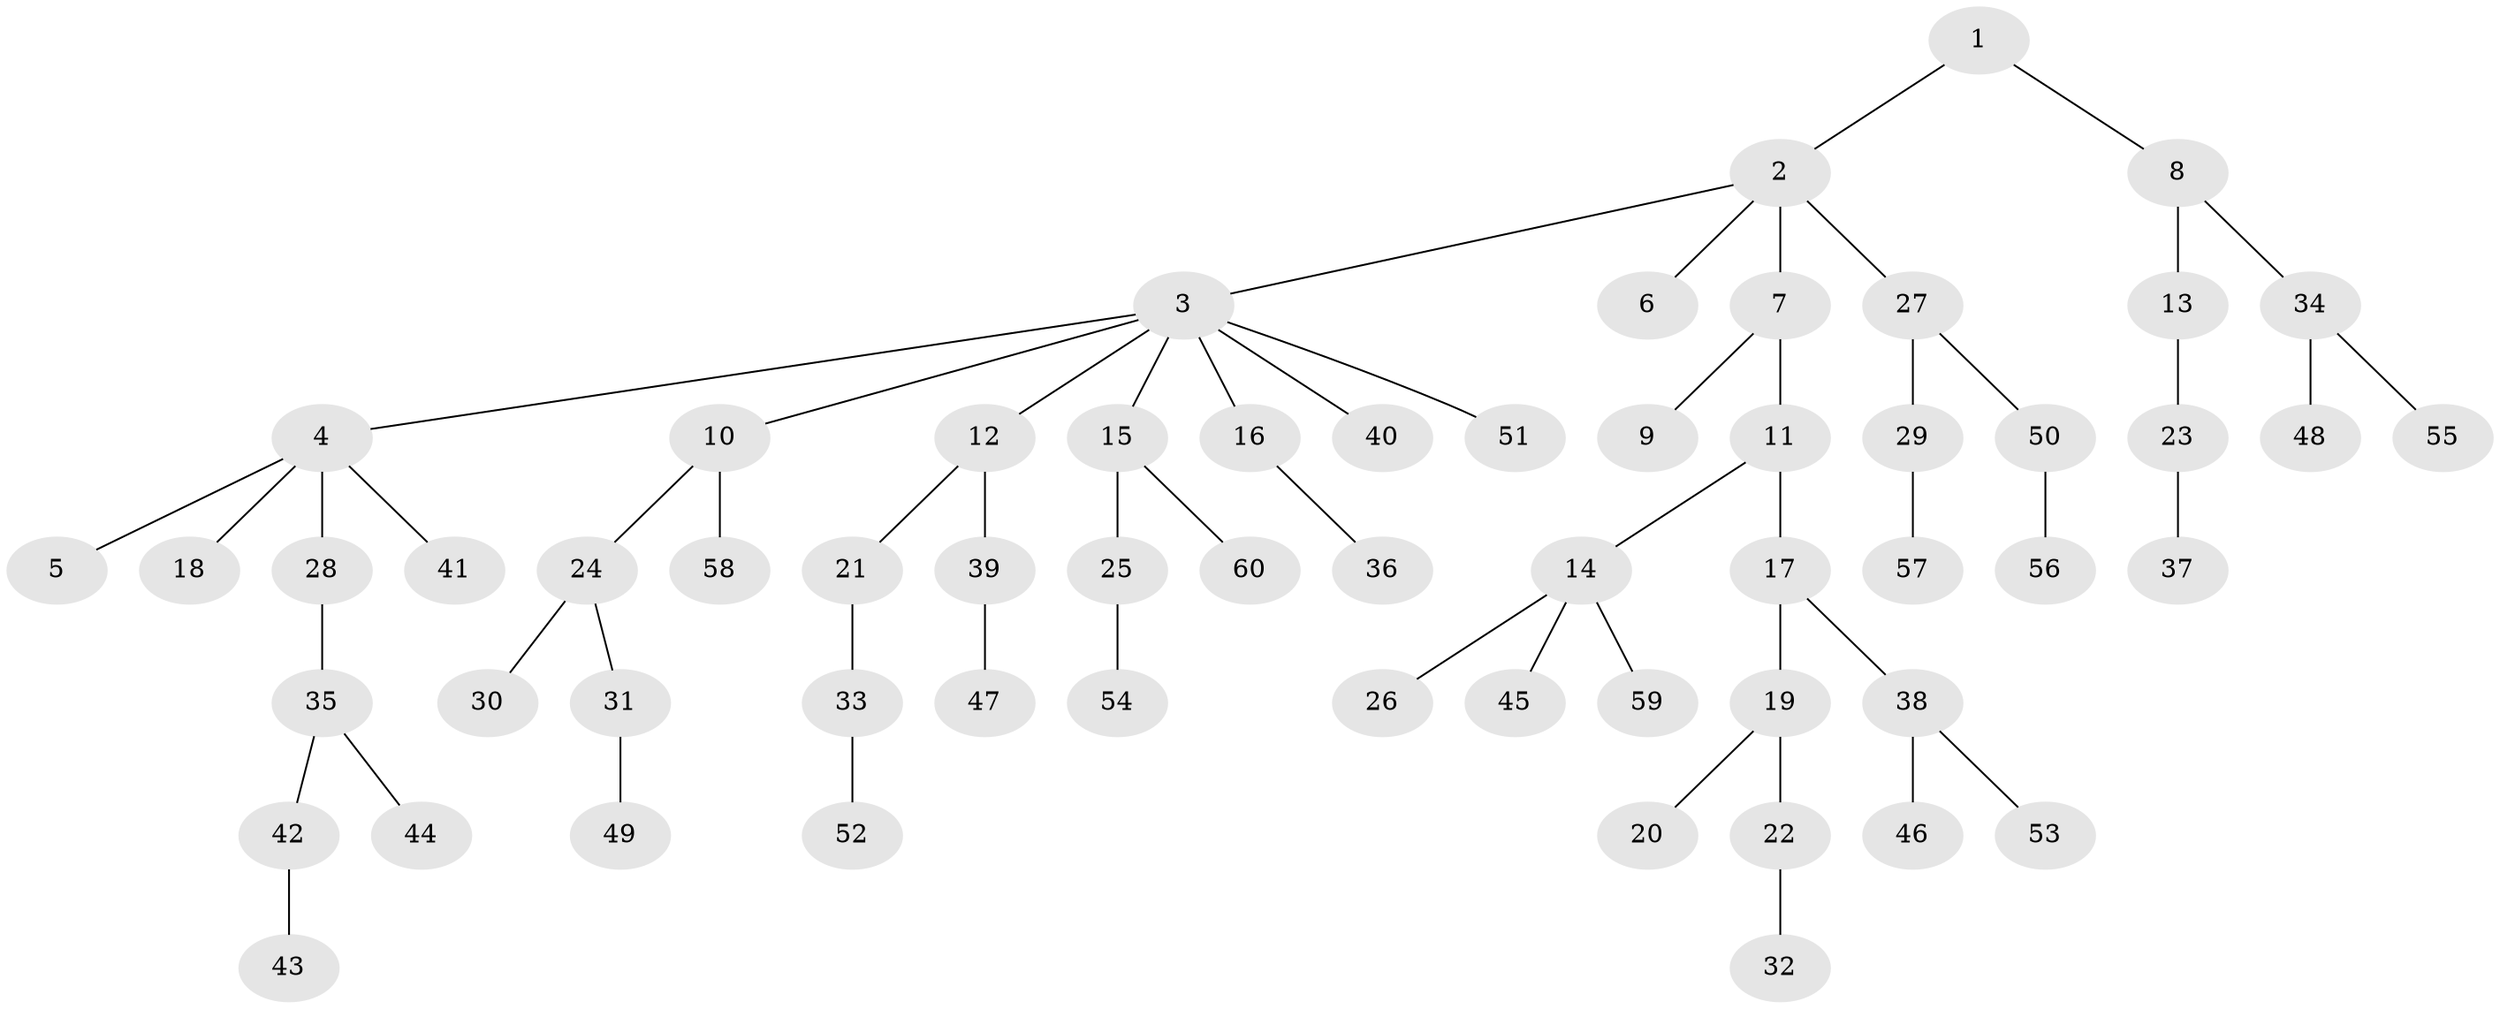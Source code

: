 // Generated by graph-tools (version 1.1) at 2025/15/03/09/25 04:15:34]
// undirected, 60 vertices, 59 edges
graph export_dot {
graph [start="1"]
  node [color=gray90,style=filled];
  1;
  2;
  3;
  4;
  5;
  6;
  7;
  8;
  9;
  10;
  11;
  12;
  13;
  14;
  15;
  16;
  17;
  18;
  19;
  20;
  21;
  22;
  23;
  24;
  25;
  26;
  27;
  28;
  29;
  30;
  31;
  32;
  33;
  34;
  35;
  36;
  37;
  38;
  39;
  40;
  41;
  42;
  43;
  44;
  45;
  46;
  47;
  48;
  49;
  50;
  51;
  52;
  53;
  54;
  55;
  56;
  57;
  58;
  59;
  60;
  1 -- 2;
  1 -- 8;
  2 -- 3;
  2 -- 6;
  2 -- 7;
  2 -- 27;
  3 -- 4;
  3 -- 10;
  3 -- 12;
  3 -- 15;
  3 -- 16;
  3 -- 40;
  3 -- 51;
  4 -- 5;
  4 -- 18;
  4 -- 28;
  4 -- 41;
  7 -- 9;
  7 -- 11;
  8 -- 13;
  8 -- 34;
  10 -- 24;
  10 -- 58;
  11 -- 14;
  11 -- 17;
  12 -- 21;
  12 -- 39;
  13 -- 23;
  14 -- 26;
  14 -- 45;
  14 -- 59;
  15 -- 25;
  15 -- 60;
  16 -- 36;
  17 -- 19;
  17 -- 38;
  19 -- 20;
  19 -- 22;
  21 -- 33;
  22 -- 32;
  23 -- 37;
  24 -- 30;
  24 -- 31;
  25 -- 54;
  27 -- 29;
  27 -- 50;
  28 -- 35;
  29 -- 57;
  31 -- 49;
  33 -- 52;
  34 -- 48;
  34 -- 55;
  35 -- 42;
  35 -- 44;
  38 -- 46;
  38 -- 53;
  39 -- 47;
  42 -- 43;
  50 -- 56;
}
